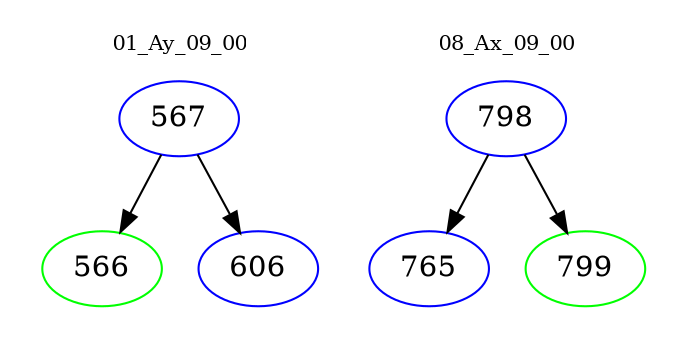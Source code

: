 digraph{
subgraph cluster_0 {
color = white
label = "01_Ay_09_00";
fontsize=10;
T0_567 [label="567", color="blue"]
T0_567 -> T0_566 [color="black"]
T0_566 [label="566", color="green"]
T0_567 -> T0_606 [color="black"]
T0_606 [label="606", color="blue"]
}
subgraph cluster_1 {
color = white
label = "08_Ax_09_00";
fontsize=10;
T1_798 [label="798", color="blue"]
T1_798 -> T1_765 [color="black"]
T1_765 [label="765", color="blue"]
T1_798 -> T1_799 [color="black"]
T1_799 [label="799", color="green"]
}
}
